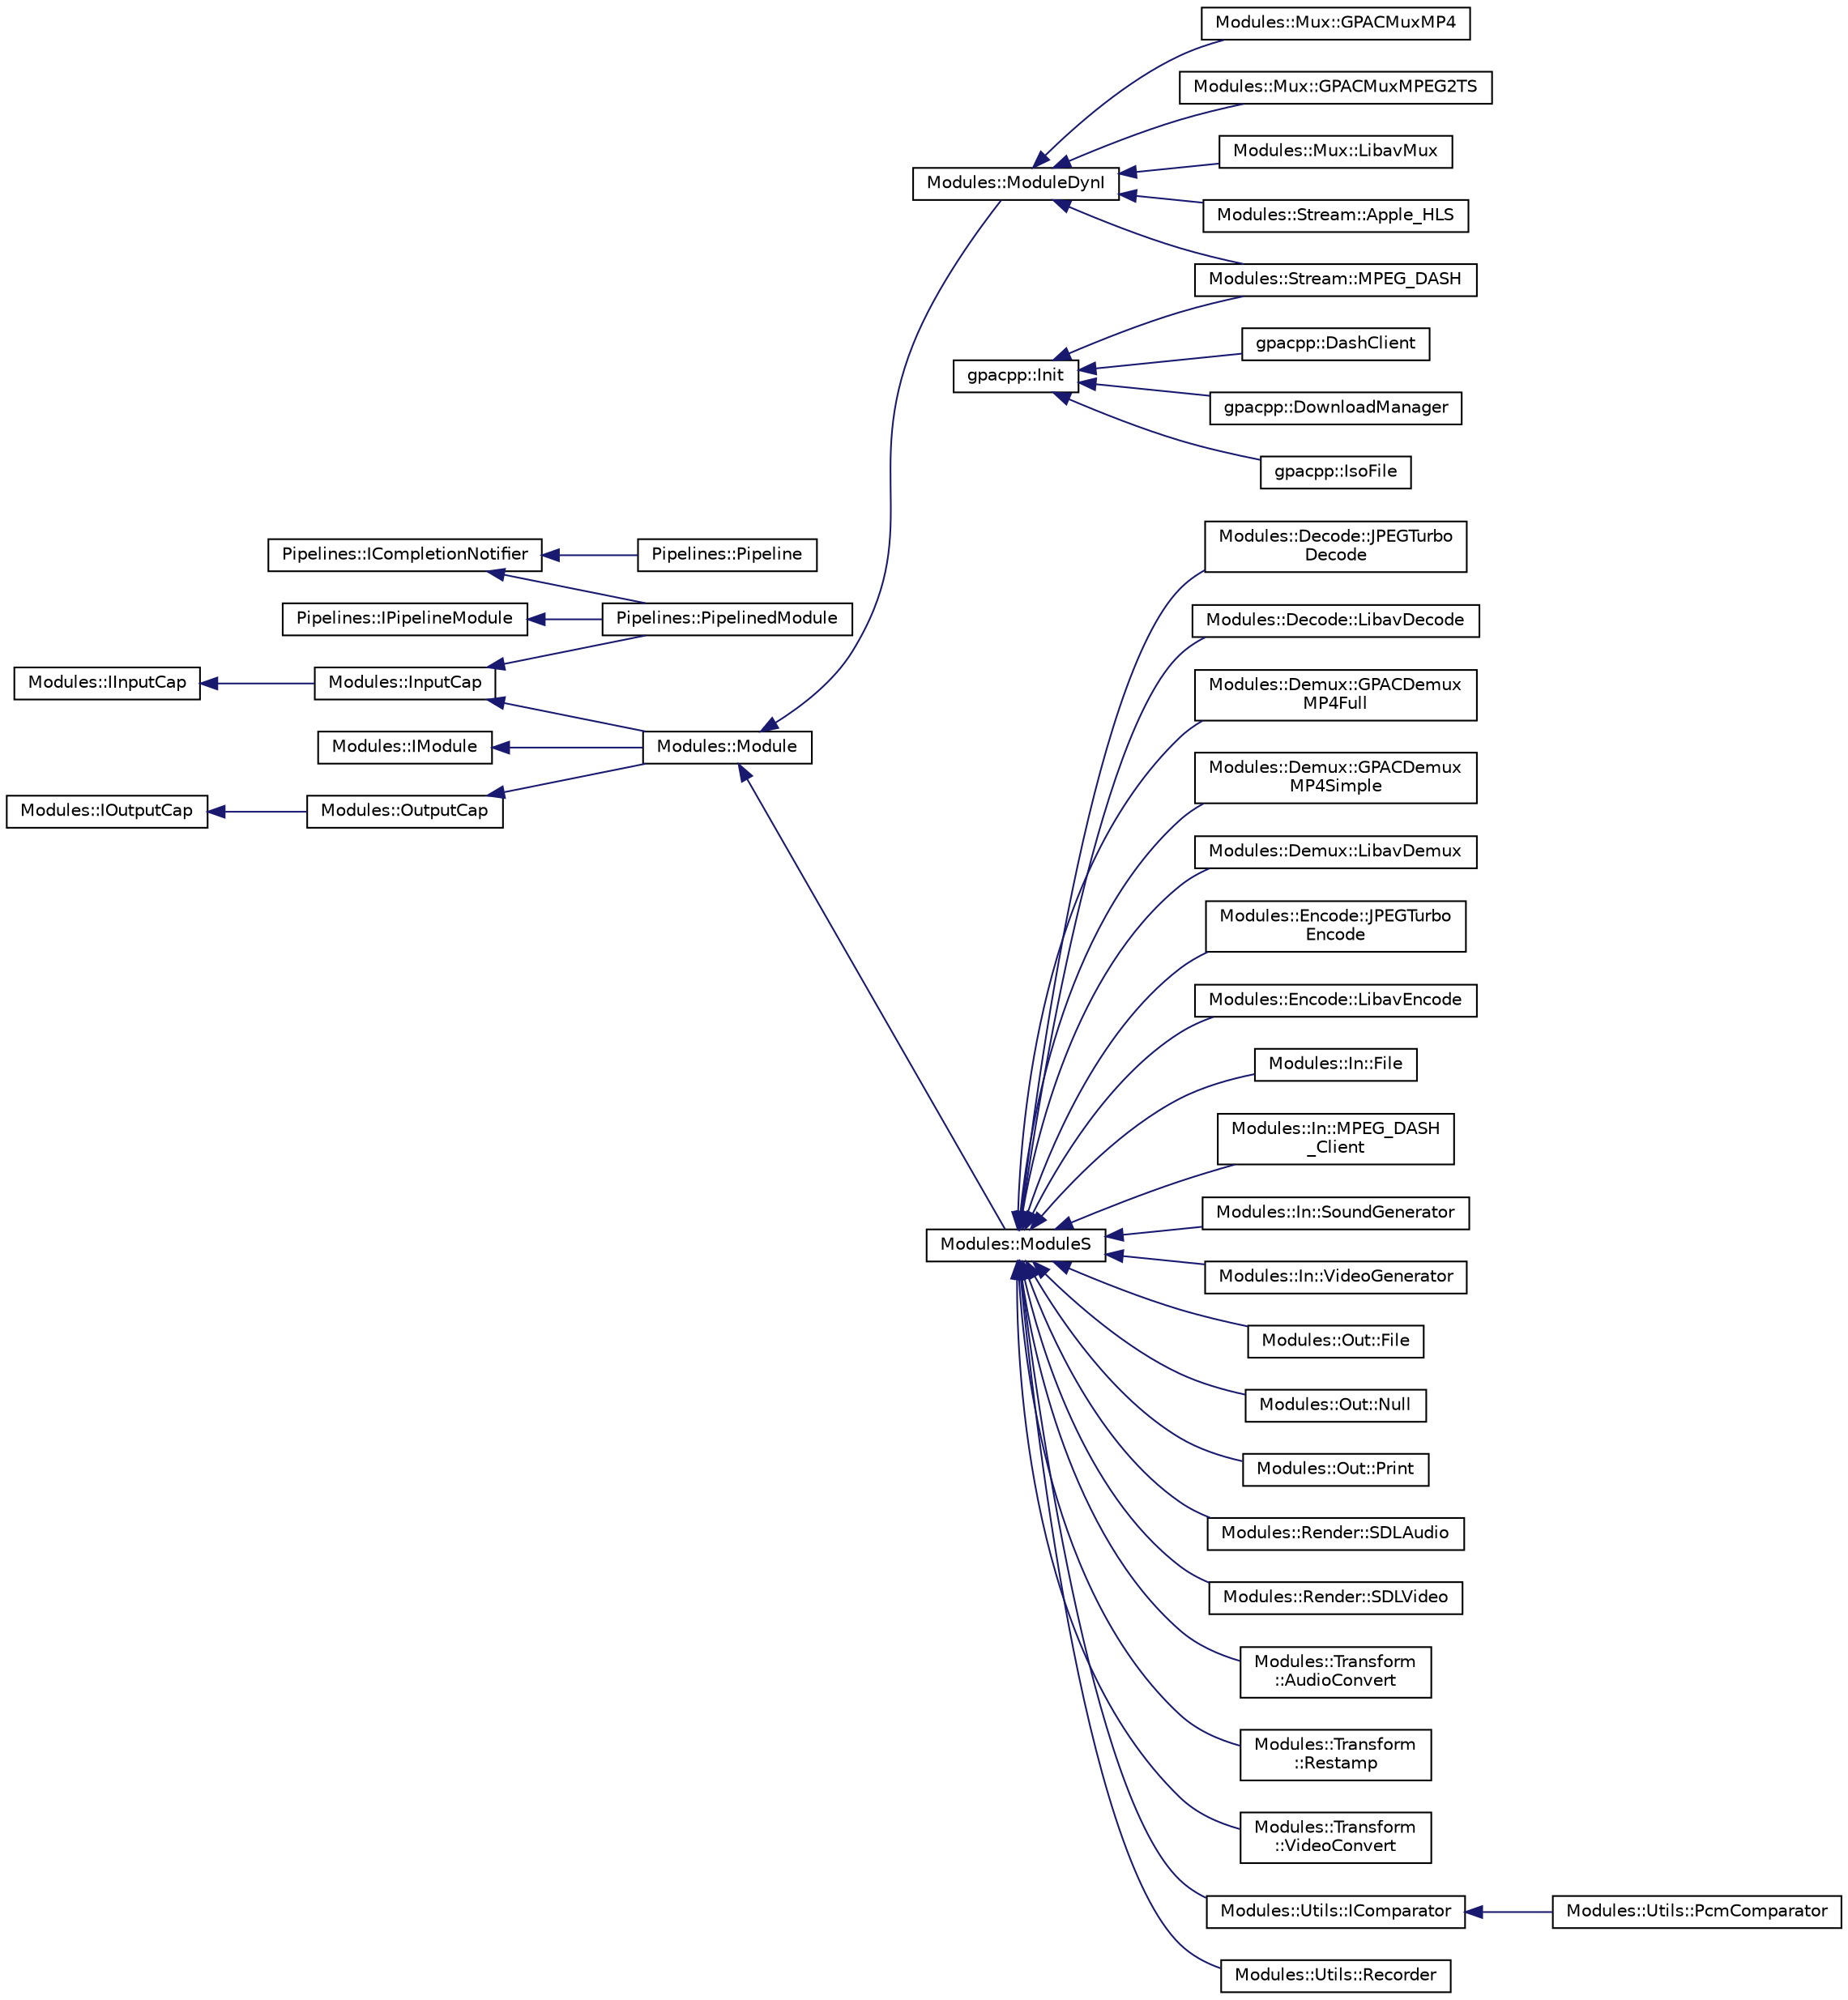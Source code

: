 digraph "Graphical Class Hierarchy"
{
 // INTERACTIVE_SVG=YES
  edge [fontname="Helvetica",fontsize="10",labelfontname="Helvetica",labelfontsize="10"];
  node [fontname="Helvetica",fontsize="10",shape=record];
  rankdir="LR";
  Node1 [label="Pipelines::ICompletionNotifier",height=0.2,width=0.4,color="black", fillcolor="white", style="filled",URL="$struct_pipelines_1_1_i_completion_notifier.html"];
  Node1 -> Node2 [dir="back",color="midnightblue",fontsize="10",style="solid",fontname="Helvetica"];
  Node2 [label="Pipelines::Pipeline",height=0.2,width=0.4,color="black", fillcolor="white", style="filled",URL="$class_pipelines_1_1_pipeline.html"];
  Node1 -> Node3 [dir="back",color="midnightblue",fontsize="10",style="solid",fontname="Helvetica"];
  Node3 [label="Pipelines::PipelinedModule",height=0.2,width=0.4,color="black", fillcolor="white", style="filled",URL="$class_pipelines_1_1_pipelined_module.html"];
  Node4 [label="Modules::IInputCap",height=0.2,width=0.4,color="black", fillcolor="white", style="filled",URL="$struct_modules_1_1_i_input_cap.html"];
  Node4 -> Node5 [dir="back",color="midnightblue",fontsize="10",style="solid",fontname="Helvetica"];
  Node5 [label="Modules::InputCap",height=0.2,width=0.4,color="black", fillcolor="white", style="filled",URL="$class_modules_1_1_input_cap.html"];
  Node5 -> Node6 [dir="back",color="midnightblue",fontsize="10",style="solid",fontname="Helvetica"];
  Node6 [label="Modules::Module",height=0.2,width=0.4,color="black", fillcolor="white", style="filled",URL="$class_modules_1_1_module.html"];
  Node6 -> Node7 [dir="back",color="midnightblue",fontsize="10",style="solid",fontname="Helvetica"];
  Node7 [label="Modules::ModuleDynI",height=0.2,width=0.4,color="black", fillcolor="white", style="filled",URL="$class_modules_1_1_module_dyn_i.html"];
  Node7 -> Node8 [dir="back",color="midnightblue",fontsize="10",style="solid",fontname="Helvetica"];
  Node8 [label="Modules::Mux::GPACMuxMP4",height=0.2,width=0.4,color="black", fillcolor="white", style="filled",URL="$class_modules_1_1_mux_1_1_g_p_a_c_mux_m_p4.html"];
  Node7 -> Node9 [dir="back",color="midnightblue",fontsize="10",style="solid",fontname="Helvetica"];
  Node9 [label="Modules::Mux::GPACMuxMPEG2TS",height=0.2,width=0.4,color="black", fillcolor="white", style="filled",URL="$class_modules_1_1_mux_1_1_g_p_a_c_mux_m_p_e_g2_t_s.html"];
  Node7 -> Node10 [dir="back",color="midnightblue",fontsize="10",style="solid",fontname="Helvetica"];
  Node10 [label="Modules::Mux::LibavMux",height=0.2,width=0.4,color="black", fillcolor="white", style="filled",URL="$class_modules_1_1_mux_1_1_libav_mux.html"];
  Node7 -> Node11 [dir="back",color="midnightblue",fontsize="10",style="solid",fontname="Helvetica"];
  Node11 [label="Modules::Stream::Apple_HLS",height=0.2,width=0.4,color="black", fillcolor="white", style="filled",URL="$class_modules_1_1_stream_1_1_apple___h_l_s.html"];
  Node7 -> Node12 [dir="back",color="midnightblue",fontsize="10",style="solid",fontname="Helvetica"];
  Node12 [label="Modules::Stream::MPEG_DASH",height=0.2,width=0.4,color="black", fillcolor="white", style="filled",URL="$class_modules_1_1_stream_1_1_m_p_e_g___d_a_s_h.html"];
  Node6 -> Node13 [dir="back",color="midnightblue",fontsize="10",style="solid",fontname="Helvetica"];
  Node13 [label="Modules::ModuleS",height=0.2,width=0.4,color="black", fillcolor="white", style="filled",URL="$class_modules_1_1_module_s.html"];
  Node13 -> Node14 [dir="back",color="midnightblue",fontsize="10",style="solid",fontname="Helvetica"];
  Node14 [label="Modules::Decode::JPEGTurbo\lDecode",height=0.2,width=0.4,color="black", fillcolor="white", style="filled",URL="$class_modules_1_1_decode_1_1_j_p_e_g_turbo_decode.html"];
  Node13 -> Node15 [dir="back",color="midnightblue",fontsize="10",style="solid",fontname="Helvetica"];
  Node15 [label="Modules::Decode::LibavDecode",height=0.2,width=0.4,color="black", fillcolor="white", style="filled",URL="$class_modules_1_1_decode_1_1_libav_decode.html"];
  Node13 -> Node16 [dir="back",color="midnightblue",fontsize="10",style="solid",fontname="Helvetica"];
  Node16 [label="Modules::Demux::GPACDemux\lMP4Full",height=0.2,width=0.4,color="black", fillcolor="white", style="filled",URL="$class_modules_1_1_demux_1_1_g_p_a_c_demux_m_p4_full.html"];
  Node13 -> Node17 [dir="back",color="midnightblue",fontsize="10",style="solid",fontname="Helvetica"];
  Node17 [label="Modules::Demux::GPACDemux\lMP4Simple",height=0.2,width=0.4,color="black", fillcolor="white", style="filled",URL="$class_modules_1_1_demux_1_1_g_p_a_c_demux_m_p4_simple.html"];
  Node13 -> Node18 [dir="back",color="midnightblue",fontsize="10",style="solid",fontname="Helvetica"];
  Node18 [label="Modules::Demux::LibavDemux",height=0.2,width=0.4,color="black", fillcolor="white", style="filled",URL="$class_modules_1_1_demux_1_1_libav_demux.html"];
  Node13 -> Node19 [dir="back",color="midnightblue",fontsize="10",style="solid",fontname="Helvetica"];
  Node19 [label="Modules::Encode::JPEGTurbo\lEncode",height=0.2,width=0.4,color="black", fillcolor="white", style="filled",URL="$class_modules_1_1_encode_1_1_j_p_e_g_turbo_encode.html"];
  Node13 -> Node20 [dir="back",color="midnightblue",fontsize="10",style="solid",fontname="Helvetica"];
  Node20 [label="Modules::Encode::LibavEncode",height=0.2,width=0.4,color="black", fillcolor="white", style="filled",URL="$class_modules_1_1_encode_1_1_libav_encode.html"];
  Node13 -> Node21 [dir="back",color="midnightblue",fontsize="10",style="solid",fontname="Helvetica"];
  Node21 [label="Modules::In::File",height=0.2,width=0.4,color="black", fillcolor="white", style="filled",URL="$class_modules_1_1_in_1_1_file.html"];
  Node13 -> Node22 [dir="back",color="midnightblue",fontsize="10",style="solid",fontname="Helvetica"];
  Node22 [label="Modules::In::MPEG_DASH\l_Client",height=0.2,width=0.4,color="black", fillcolor="white", style="filled",URL="$class_modules_1_1_in_1_1_m_p_e_g___d_a_s_h___client.html"];
  Node13 -> Node23 [dir="back",color="midnightblue",fontsize="10",style="solid",fontname="Helvetica"];
  Node23 [label="Modules::In::SoundGenerator",height=0.2,width=0.4,color="black", fillcolor="white", style="filled",URL="$class_modules_1_1_in_1_1_sound_generator.html"];
  Node13 -> Node24 [dir="back",color="midnightblue",fontsize="10",style="solid",fontname="Helvetica"];
  Node24 [label="Modules::In::VideoGenerator",height=0.2,width=0.4,color="black", fillcolor="white", style="filled",URL="$class_modules_1_1_in_1_1_video_generator.html"];
  Node13 -> Node25 [dir="back",color="midnightblue",fontsize="10",style="solid",fontname="Helvetica"];
  Node25 [label="Modules::Out::File",height=0.2,width=0.4,color="black", fillcolor="white", style="filled",URL="$class_modules_1_1_out_1_1_file.html"];
  Node13 -> Node26 [dir="back",color="midnightblue",fontsize="10",style="solid",fontname="Helvetica"];
  Node26 [label="Modules::Out::Null",height=0.2,width=0.4,color="black", fillcolor="white", style="filled",URL="$class_modules_1_1_out_1_1_null.html"];
  Node13 -> Node27 [dir="back",color="midnightblue",fontsize="10",style="solid",fontname="Helvetica"];
  Node27 [label="Modules::Out::Print",height=0.2,width=0.4,color="black", fillcolor="white", style="filled",URL="$class_modules_1_1_out_1_1_print.html"];
  Node13 -> Node28 [dir="back",color="midnightblue",fontsize="10",style="solid",fontname="Helvetica"];
  Node28 [label="Modules::Render::SDLAudio",height=0.2,width=0.4,color="black", fillcolor="white", style="filled",URL="$class_modules_1_1_render_1_1_s_d_l_audio.html"];
  Node13 -> Node29 [dir="back",color="midnightblue",fontsize="10",style="solid",fontname="Helvetica"];
  Node29 [label="Modules::Render::SDLVideo",height=0.2,width=0.4,color="black", fillcolor="white", style="filled",URL="$class_modules_1_1_render_1_1_s_d_l_video.html"];
  Node13 -> Node30 [dir="back",color="midnightblue",fontsize="10",style="solid",fontname="Helvetica"];
  Node30 [label="Modules::Transform\l::AudioConvert",height=0.2,width=0.4,color="black", fillcolor="white", style="filled",URL="$class_modules_1_1_transform_1_1_audio_convert.html"];
  Node13 -> Node31 [dir="back",color="midnightblue",fontsize="10",style="solid",fontname="Helvetica"];
  Node31 [label="Modules::Transform\l::Restamp",height=0.2,width=0.4,color="black", fillcolor="white", style="filled",URL="$class_modules_1_1_transform_1_1_restamp.html"];
  Node13 -> Node32 [dir="back",color="midnightblue",fontsize="10",style="solid",fontname="Helvetica"];
  Node32 [label="Modules::Transform\l::VideoConvert",height=0.2,width=0.4,color="black", fillcolor="white", style="filled",URL="$class_modules_1_1_transform_1_1_video_convert.html"];
  Node13 -> Node33 [dir="back",color="midnightblue",fontsize="10",style="solid",fontname="Helvetica"];
  Node33 [label="Modules::Utils::IComparator",height=0.2,width=0.4,color="black", fillcolor="white", style="filled",URL="$class_modules_1_1_utils_1_1_i_comparator.html"];
  Node33 -> Node34 [dir="back",color="midnightblue",fontsize="10",style="solid",fontname="Helvetica"];
  Node34 [label="Modules::Utils::PcmComparator",height=0.2,width=0.4,color="black", fillcolor="white", style="filled",URL="$class_modules_1_1_utils_1_1_pcm_comparator.html"];
  Node13 -> Node35 [dir="back",color="midnightblue",fontsize="10",style="solid",fontname="Helvetica"];
  Node35 [label="Modules::Utils::Recorder",height=0.2,width=0.4,color="black", fillcolor="white", style="filled",URL="$class_modules_1_1_utils_1_1_recorder.html"];
  Node5 -> Node3 [dir="back",color="midnightblue",fontsize="10",style="solid",fontname="Helvetica"];
  Node36 [label="Modules::IModule",height=0.2,width=0.4,color="black", fillcolor="white", style="filled",URL="$struct_modules_1_1_i_module.html"];
  Node36 -> Node6 [dir="back",color="midnightblue",fontsize="10",style="solid",fontname="Helvetica"];
  Node37 [label="gpacpp::Init",height=0.2,width=0.4,color="black", fillcolor="white", style="filled",URL="$classgpacpp_1_1_init.html"];
  Node37 -> Node38 [dir="back",color="midnightblue",fontsize="10",style="solid",fontname="Helvetica"];
  Node38 [label="gpacpp::DashClient",height=0.2,width=0.4,color="black", fillcolor="white", style="filled",URL="$classgpacpp_1_1_dash_client.html"];
  Node37 -> Node39 [dir="back",color="midnightblue",fontsize="10",style="solid",fontname="Helvetica"];
  Node39 [label="gpacpp::DownloadManager",height=0.2,width=0.4,color="black", fillcolor="white", style="filled",URL="$classgpacpp_1_1_download_manager.html"];
  Node37 -> Node40 [dir="back",color="midnightblue",fontsize="10",style="solid",fontname="Helvetica"];
  Node40 [label="gpacpp::IsoFile",height=0.2,width=0.4,color="black", fillcolor="white", style="filled",URL="$classgpacpp_1_1_iso_file.html"];
  Node37 -> Node12 [dir="back",color="midnightblue",fontsize="10",style="solid",fontname="Helvetica"];
  Node41 [label="Modules::IOutputCap",height=0.2,width=0.4,color="black", fillcolor="white", style="filled",URL="$struct_modules_1_1_i_output_cap.html"];
  Node41 -> Node42 [dir="back",color="midnightblue",fontsize="10",style="solid",fontname="Helvetica"];
  Node42 [label="Modules::OutputCap",height=0.2,width=0.4,color="black", fillcolor="white", style="filled",URL="$class_modules_1_1_output_cap.html"];
  Node42 -> Node6 [dir="back",color="midnightblue",fontsize="10",style="solid",fontname="Helvetica"];
  Node43 [label="Pipelines::IPipelineModule",height=0.2,width=0.4,color="black", fillcolor="white", style="filled",URL="$struct_pipelines_1_1_i_pipeline_module.html"];
  Node43 -> Node3 [dir="back",color="midnightblue",fontsize="10",style="solid",fontname="Helvetica"];
}
